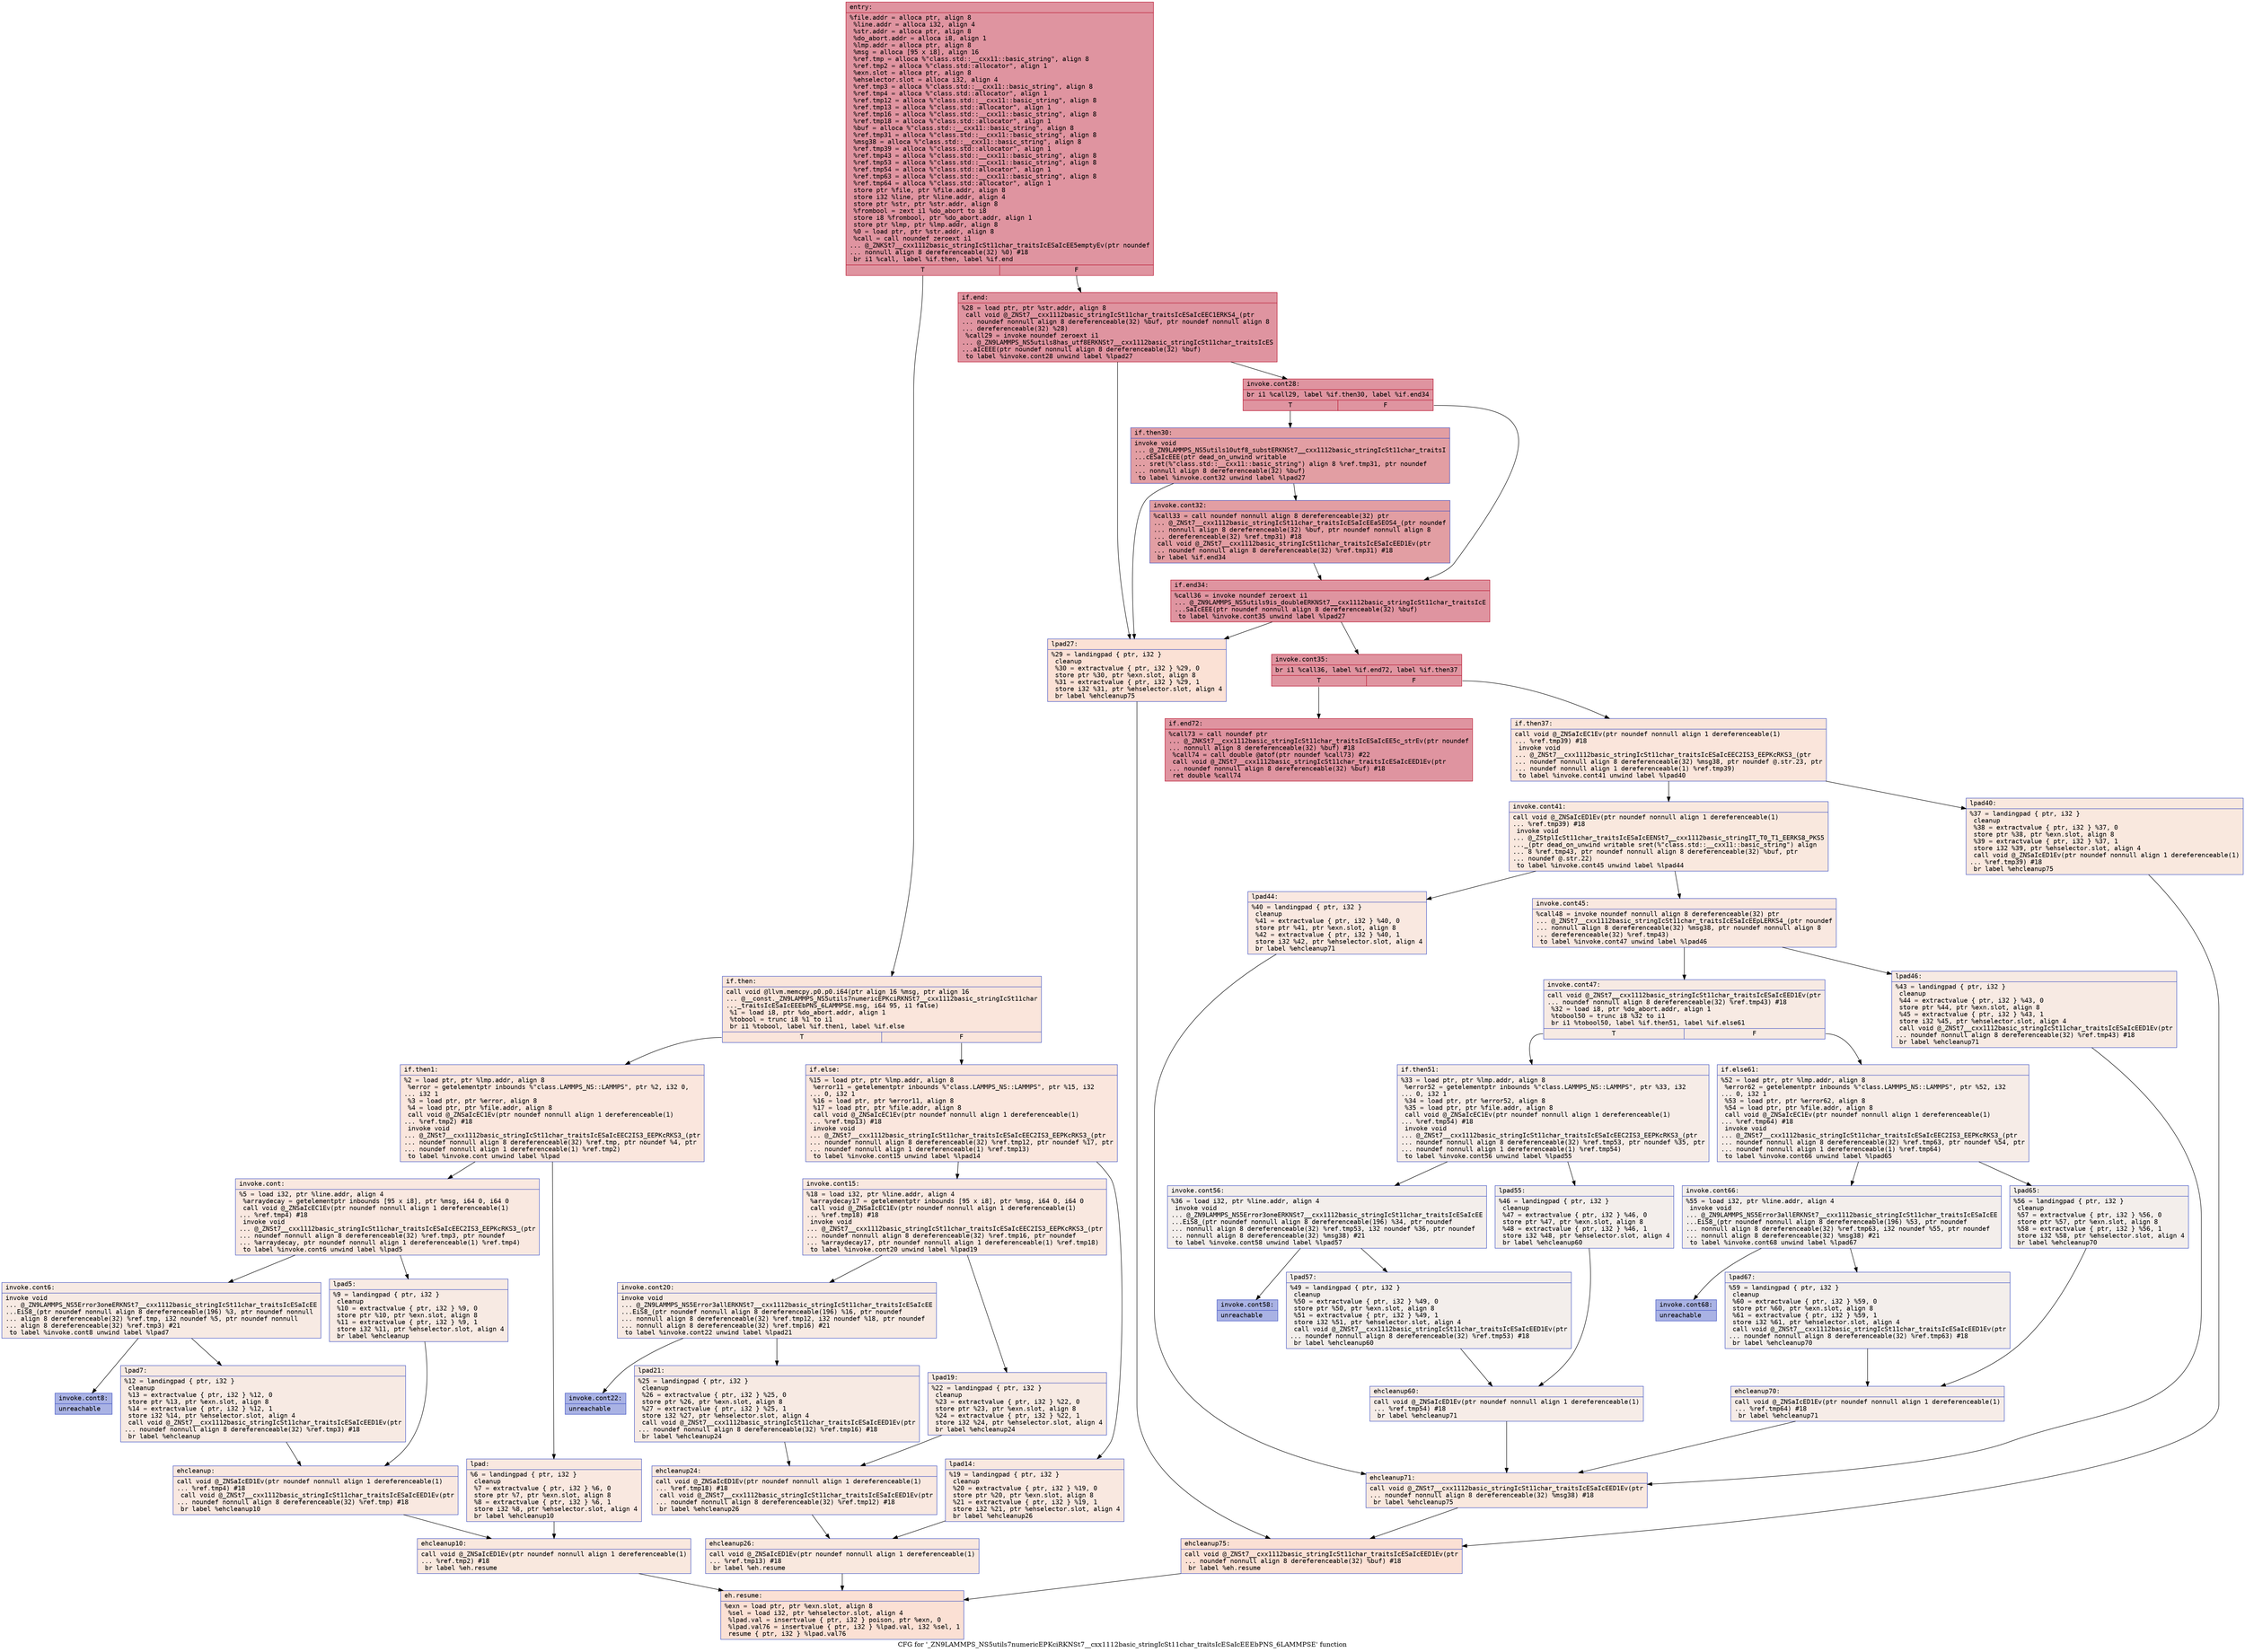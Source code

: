 digraph "CFG for '_ZN9LAMMPS_NS5utils7numericEPKciRKNSt7__cxx1112basic_stringIcSt11char_traitsIcESaIcEEEbPNS_6LAMMPSE' function" {
	label="CFG for '_ZN9LAMMPS_NS5utils7numericEPKciRKNSt7__cxx1112basic_stringIcSt11char_traitsIcESaIcEEEbPNS_6LAMMPSE' function";

	Node0x55841654e2d0 [shape=record,color="#b70d28ff", style=filled, fillcolor="#b70d2870" fontname="Courier",label="{entry:\l|  %file.addr = alloca ptr, align 8\l  %line.addr = alloca i32, align 4\l  %str.addr = alloca ptr, align 8\l  %do_abort.addr = alloca i8, align 1\l  %lmp.addr = alloca ptr, align 8\l  %msg = alloca [95 x i8], align 16\l  %ref.tmp = alloca %\"class.std::__cxx11::basic_string\", align 8\l  %ref.tmp2 = alloca %\"class.std::allocator\", align 1\l  %exn.slot = alloca ptr, align 8\l  %ehselector.slot = alloca i32, align 4\l  %ref.tmp3 = alloca %\"class.std::__cxx11::basic_string\", align 8\l  %ref.tmp4 = alloca %\"class.std::allocator\", align 1\l  %ref.tmp12 = alloca %\"class.std::__cxx11::basic_string\", align 8\l  %ref.tmp13 = alloca %\"class.std::allocator\", align 1\l  %ref.tmp16 = alloca %\"class.std::__cxx11::basic_string\", align 8\l  %ref.tmp18 = alloca %\"class.std::allocator\", align 1\l  %buf = alloca %\"class.std::__cxx11::basic_string\", align 8\l  %ref.tmp31 = alloca %\"class.std::__cxx11::basic_string\", align 8\l  %msg38 = alloca %\"class.std::__cxx11::basic_string\", align 8\l  %ref.tmp39 = alloca %\"class.std::allocator\", align 1\l  %ref.tmp43 = alloca %\"class.std::__cxx11::basic_string\", align 8\l  %ref.tmp53 = alloca %\"class.std::__cxx11::basic_string\", align 8\l  %ref.tmp54 = alloca %\"class.std::allocator\", align 1\l  %ref.tmp63 = alloca %\"class.std::__cxx11::basic_string\", align 8\l  %ref.tmp64 = alloca %\"class.std::allocator\", align 1\l  store ptr %file, ptr %file.addr, align 8\l  store i32 %line, ptr %line.addr, align 4\l  store ptr %str, ptr %str.addr, align 8\l  %frombool = zext i1 %do_abort to i8\l  store i8 %frombool, ptr %do_abort.addr, align 1\l  store ptr %lmp, ptr %lmp.addr, align 8\l  %0 = load ptr, ptr %str.addr, align 8\l  %call = call noundef zeroext i1\l... @_ZNKSt7__cxx1112basic_stringIcSt11char_traitsIcESaIcEE5emptyEv(ptr noundef\l... nonnull align 8 dereferenceable(32) %0) #18\l  br i1 %call, label %if.then, label %if.end\l|{<s0>T|<s1>F}}"];
	Node0x55841654e2d0:s0 -> Node0x55841654fe10[tooltip="entry -> if.then\nProbability 0.00%" ];
	Node0x55841654e2d0:s1 -> Node0x55841654ffb0[tooltip="entry -> if.end\nProbability 100.00%" ];
	Node0x55841654fe10 [shape=record,color="#3d50c3ff", style=filled, fillcolor="#f4c5ad70" fontname="Courier",label="{if.then:\l|  call void @llvm.memcpy.p0.p0.i64(ptr align 16 %msg, ptr align 16\l... @__const._ZN9LAMMPS_NS5utils7numericEPKciRKNSt7__cxx1112basic_stringIcSt11char\l..._traitsIcESaIcEEEbPNS_6LAMMPSE.msg, i64 95, i1 false)\l  %1 = load i8, ptr %do_abort.addr, align 1\l  %tobool = trunc i8 %1 to i1\l  br i1 %tobool, label %if.then1, label %if.else\l|{<s0>T|<s1>F}}"];
	Node0x55841654fe10:s0 -> Node0x558416550460[tooltip="if.then -> if.then1\nProbability 50.00%" ];
	Node0x55841654fe10:s1 -> Node0x5584165504b0[tooltip="if.then -> if.else\nProbability 50.00%" ];
	Node0x558416550460 [shape=record,color="#3d50c3ff", style=filled, fillcolor="#f3c7b170" fontname="Courier",label="{if.then1:\l|  %2 = load ptr, ptr %lmp.addr, align 8\l  %error = getelementptr inbounds %\"class.LAMMPS_NS::LAMMPS\", ptr %2, i32 0,\l... i32 1\l  %3 = load ptr, ptr %error, align 8\l  %4 = load ptr, ptr %file.addr, align 8\l  call void @_ZNSaIcEC1Ev(ptr noundef nonnull align 1 dereferenceable(1)\l... %ref.tmp2) #18\l  invoke void\l... @_ZNSt7__cxx1112basic_stringIcSt11char_traitsIcESaIcEEC2IS3_EEPKcRKS3_(ptr\l... noundef nonnull align 8 dereferenceable(32) %ref.tmp, ptr noundef %4, ptr\l... noundef nonnull align 1 dereferenceable(1) %ref.tmp2)\l          to label %invoke.cont unwind label %lpad\l}"];
	Node0x558416550460 -> Node0x558416550910[tooltip="if.then1 -> invoke.cont\nProbability 50.00%" ];
	Node0x558416550460 -> Node0x558416550960[tooltip="if.then1 -> lpad\nProbability 50.00%" ];
	Node0x558416550910 [shape=record,color="#3d50c3ff", style=filled, fillcolor="#f1ccb870" fontname="Courier",label="{invoke.cont:\l|  %5 = load i32, ptr %line.addr, align 4\l  %arraydecay = getelementptr inbounds [95 x i8], ptr %msg, i64 0, i64 0\l  call void @_ZNSaIcEC1Ev(ptr noundef nonnull align 1 dereferenceable(1)\l... %ref.tmp4) #18\l  invoke void\l... @_ZNSt7__cxx1112basic_stringIcSt11char_traitsIcESaIcEEC2IS3_EEPKcRKS3_(ptr\l... noundef nonnull align 8 dereferenceable(32) %ref.tmp3, ptr noundef\l... %arraydecay, ptr noundef nonnull align 1 dereferenceable(1) %ref.tmp4)\l          to label %invoke.cont6 unwind label %lpad5\l}"];
	Node0x558416550910 -> Node0x558416550e20[tooltip="invoke.cont -> invoke.cont6\nProbability 50.00%" ];
	Node0x558416550910 -> Node0x558416550ea0[tooltip="invoke.cont -> lpad5\nProbability 50.00%" ];
	Node0x558416550e20 [shape=record,color="#3d50c3ff", style=filled, fillcolor="#eed0c070" fontname="Courier",label="{invoke.cont6:\l|  invoke void\l... @_ZN9LAMMPS_NS5Error3oneERKNSt7__cxx1112basic_stringIcSt11char_traitsIcESaIcEE\l...EiS8_(ptr noundef nonnull align 8 dereferenceable(196) %3, ptr noundef nonnull\l... align 8 dereferenceable(32) %ref.tmp, i32 noundef %5, ptr noundef nonnull\l... align 8 dereferenceable(32) %ref.tmp3) #21\l          to label %invoke.cont8 unwind label %lpad7\l}"];
	Node0x558416550e20 -> Node0x558416550dd0[tooltip="invoke.cont6 -> invoke.cont8\nProbability 0.00%" ];
	Node0x558416550e20 -> Node0x558416551190[tooltip="invoke.cont6 -> lpad7\nProbability 100.00%" ];
	Node0x558416550dd0 [shape=record,color="#3d50c3ff", style=filled, fillcolor="#3d50c370" fontname="Courier",label="{invoke.cont8:\l|  unreachable\l}"];
	Node0x558416550960 [shape=record,color="#3d50c3ff", style=filled, fillcolor="#f1ccb870" fontname="Courier",label="{lpad:\l|  %6 = landingpad \{ ptr, i32 \}\l          cleanup\l  %7 = extractvalue \{ ptr, i32 \} %6, 0\l  store ptr %7, ptr %exn.slot, align 8\l  %8 = extractvalue \{ ptr, i32 \} %6, 1\l  store i32 %8, ptr %ehselector.slot, align 4\l  br label %ehcleanup10\l}"];
	Node0x558416550960 -> Node0x558416551750[tooltip="lpad -> ehcleanup10\nProbability 100.00%" ];
	Node0x558416550ea0 [shape=record,color="#3d50c3ff", style=filled, fillcolor="#eed0c070" fontname="Courier",label="{lpad5:\l|  %9 = landingpad \{ ptr, i32 \}\l          cleanup\l  %10 = extractvalue \{ ptr, i32 \} %9, 0\l  store ptr %10, ptr %exn.slot, align 8\l  %11 = extractvalue \{ ptr, i32 \} %9, 1\l  store i32 %11, ptr %ehselector.slot, align 4\l  br label %ehcleanup\l}"];
	Node0x558416550ea0 -> Node0x558416551aa0[tooltip="lpad5 -> ehcleanup\nProbability 100.00%" ];
	Node0x558416551190 [shape=record,color="#3d50c3ff", style=filled, fillcolor="#eed0c070" fontname="Courier",label="{lpad7:\l|  %12 = landingpad \{ ptr, i32 \}\l          cleanup\l  %13 = extractvalue \{ ptr, i32 \} %12, 0\l  store ptr %13, ptr %exn.slot, align 8\l  %14 = extractvalue \{ ptr, i32 \} %12, 1\l  store i32 %14, ptr %ehselector.slot, align 4\l  call void @_ZNSt7__cxx1112basic_stringIcSt11char_traitsIcESaIcEED1Ev(ptr\l... noundef nonnull align 8 dereferenceable(32) %ref.tmp3) #18\l  br label %ehcleanup\l}"];
	Node0x558416551190 -> Node0x558416551aa0[tooltip="lpad7 -> ehcleanup\nProbability 100.00%" ];
	Node0x558416551aa0 [shape=record,color="#3d50c3ff", style=filled, fillcolor="#f1ccb870" fontname="Courier",label="{ehcleanup:\l|  call void @_ZNSaIcED1Ev(ptr noundef nonnull align 1 dereferenceable(1)\l... %ref.tmp4) #18\l  call void @_ZNSt7__cxx1112basic_stringIcSt11char_traitsIcESaIcEED1Ev(ptr\l... noundef nonnull align 8 dereferenceable(32) %ref.tmp) #18\l  br label %ehcleanup10\l}"];
	Node0x558416551aa0 -> Node0x558416551750[tooltip="ehcleanup -> ehcleanup10\nProbability 100.00%" ];
	Node0x558416551750 [shape=record,color="#3d50c3ff", style=filled, fillcolor="#f2cab570" fontname="Courier",label="{ehcleanup10:\l|  call void @_ZNSaIcED1Ev(ptr noundef nonnull align 1 dereferenceable(1)\l... %ref.tmp2) #18\l  br label %eh.resume\l}"];
	Node0x558416551750 -> Node0x558416552350[tooltip="ehcleanup10 -> eh.resume\nProbability 100.00%" ];
	Node0x5584165504b0 [shape=record,color="#3d50c3ff", style=filled, fillcolor="#f3c7b170" fontname="Courier",label="{if.else:\l|  %15 = load ptr, ptr %lmp.addr, align 8\l  %error11 = getelementptr inbounds %\"class.LAMMPS_NS::LAMMPS\", ptr %15, i32\l... 0, i32 1\l  %16 = load ptr, ptr %error11, align 8\l  %17 = load ptr, ptr %file.addr, align 8\l  call void @_ZNSaIcEC1Ev(ptr noundef nonnull align 1 dereferenceable(1)\l... %ref.tmp13) #18\l  invoke void\l... @_ZNSt7__cxx1112basic_stringIcSt11char_traitsIcESaIcEEC2IS3_EEPKcRKS3_(ptr\l... noundef nonnull align 8 dereferenceable(32) %ref.tmp12, ptr noundef %17, ptr\l... noundef nonnull align 1 dereferenceable(1) %ref.tmp13)\l          to label %invoke.cont15 unwind label %lpad14\l}"];
	Node0x5584165504b0 -> Node0x558416552b00[tooltip="if.else -> invoke.cont15\nProbability 50.00%" ];
	Node0x5584165504b0 -> Node0x558416552b50[tooltip="if.else -> lpad14\nProbability 50.00%" ];
	Node0x558416552b00 [shape=record,color="#3d50c3ff", style=filled, fillcolor="#f1ccb870" fontname="Courier",label="{invoke.cont15:\l|  %18 = load i32, ptr %line.addr, align 4\l  %arraydecay17 = getelementptr inbounds [95 x i8], ptr %msg, i64 0, i64 0\l  call void @_ZNSaIcEC1Ev(ptr noundef nonnull align 1 dereferenceable(1)\l... %ref.tmp18) #18\l  invoke void\l... @_ZNSt7__cxx1112basic_stringIcSt11char_traitsIcESaIcEEC2IS3_EEPKcRKS3_(ptr\l... noundef nonnull align 8 dereferenceable(32) %ref.tmp16, ptr noundef\l... %arraydecay17, ptr noundef nonnull align 1 dereferenceable(1) %ref.tmp18)\l          to label %invoke.cont20 unwind label %lpad19\l}"];
	Node0x558416552b00 -> Node0x558416552fb0[tooltip="invoke.cont15 -> invoke.cont20\nProbability 50.00%" ];
	Node0x558416552b00 -> Node0x558416553030[tooltip="invoke.cont15 -> lpad19\nProbability 50.00%" ];
	Node0x558416552fb0 [shape=record,color="#3d50c3ff", style=filled, fillcolor="#eed0c070" fontname="Courier",label="{invoke.cont20:\l|  invoke void\l... @_ZN9LAMMPS_NS5Error3allERKNSt7__cxx1112basic_stringIcSt11char_traitsIcESaIcEE\l...EiS8_(ptr noundef nonnull align 8 dereferenceable(196) %16, ptr noundef\l... nonnull align 8 dereferenceable(32) %ref.tmp12, i32 noundef %18, ptr noundef\l... nonnull align 8 dereferenceable(32) %ref.tmp16) #21\l          to label %invoke.cont22 unwind label %lpad21\l}"];
	Node0x558416552fb0 -> Node0x558416552f60[tooltip="invoke.cont20 -> invoke.cont22\nProbability 0.00%" ];
	Node0x558416552fb0 -> Node0x5584165532c0[tooltip="invoke.cont20 -> lpad21\nProbability 100.00%" ];
	Node0x558416552f60 [shape=record,color="#3d50c3ff", style=filled, fillcolor="#3d50c370" fontname="Courier",label="{invoke.cont22:\l|  unreachable\l}"];
	Node0x558416552b50 [shape=record,color="#3d50c3ff", style=filled, fillcolor="#f1ccb870" fontname="Courier",label="{lpad14:\l|  %19 = landingpad \{ ptr, i32 \}\l          cleanup\l  %20 = extractvalue \{ ptr, i32 \} %19, 0\l  store ptr %20, ptr %exn.slot, align 8\l  %21 = extractvalue \{ ptr, i32 \} %19, 1\l  store i32 %21, ptr %ehselector.slot, align 4\l  br label %ehcleanup26\l}"];
	Node0x558416552b50 -> Node0x558416553880[tooltip="lpad14 -> ehcleanup26\nProbability 100.00%" ];
	Node0x558416553030 [shape=record,color="#3d50c3ff", style=filled, fillcolor="#eed0c070" fontname="Courier",label="{lpad19:\l|  %22 = landingpad \{ ptr, i32 \}\l          cleanup\l  %23 = extractvalue \{ ptr, i32 \} %22, 0\l  store ptr %23, ptr %exn.slot, align 8\l  %24 = extractvalue \{ ptr, i32 \} %22, 1\l  store i32 %24, ptr %ehselector.slot, align 4\l  br label %ehcleanup24\l}"];
	Node0x558416553030 -> Node0x558416553bd0[tooltip="lpad19 -> ehcleanup24\nProbability 100.00%" ];
	Node0x5584165532c0 [shape=record,color="#3d50c3ff", style=filled, fillcolor="#eed0c070" fontname="Courier",label="{lpad21:\l|  %25 = landingpad \{ ptr, i32 \}\l          cleanup\l  %26 = extractvalue \{ ptr, i32 \} %25, 0\l  store ptr %26, ptr %exn.slot, align 8\l  %27 = extractvalue \{ ptr, i32 \} %25, 1\l  store i32 %27, ptr %ehselector.slot, align 4\l  call void @_ZNSt7__cxx1112basic_stringIcSt11char_traitsIcESaIcEED1Ev(ptr\l... noundef nonnull align 8 dereferenceable(32) %ref.tmp16) #18\l  br label %ehcleanup24\l}"];
	Node0x5584165532c0 -> Node0x558416553bd0[tooltip="lpad21 -> ehcleanup24\nProbability 100.00%" ];
	Node0x558416553bd0 [shape=record,color="#3d50c3ff", style=filled, fillcolor="#f1ccb870" fontname="Courier",label="{ehcleanup24:\l|  call void @_ZNSaIcED1Ev(ptr noundef nonnull align 1 dereferenceable(1)\l... %ref.tmp18) #18\l  call void @_ZNSt7__cxx1112basic_stringIcSt11char_traitsIcESaIcEED1Ev(ptr\l... noundef nonnull align 8 dereferenceable(32) %ref.tmp12) #18\l  br label %ehcleanup26\l}"];
	Node0x558416553bd0 -> Node0x558416553880[tooltip="ehcleanup24 -> ehcleanup26\nProbability 100.00%" ];
	Node0x558416553880 [shape=record,color="#3d50c3ff", style=filled, fillcolor="#f2cab570" fontname="Courier",label="{ehcleanup26:\l|  call void @_ZNSaIcED1Ev(ptr noundef nonnull align 1 dereferenceable(1)\l... %ref.tmp13) #18\l  br label %eh.resume\l}"];
	Node0x558416553880 -> Node0x558416552350[tooltip="ehcleanup26 -> eh.resume\nProbability 100.00%" ];
	Node0x55841654ffb0 [shape=record,color="#b70d28ff", style=filled, fillcolor="#b70d2870" fontname="Courier",label="{if.end:\l|  %28 = load ptr, ptr %str.addr, align 8\l  call void @_ZNSt7__cxx1112basic_stringIcSt11char_traitsIcESaIcEEC1ERKS4_(ptr\l... noundef nonnull align 8 dereferenceable(32) %buf, ptr noundef nonnull align 8\l... dereferenceable(32) %28)\l  %call29 = invoke noundef zeroext i1\l... @_ZN9LAMMPS_NS5utils8has_utf8ERKNSt7__cxx1112basic_stringIcSt11char_traitsIcES\l...aIcEEE(ptr noundef nonnull align 8 dereferenceable(32) %buf)\l          to label %invoke.cont28 unwind label %lpad27\l}"];
	Node0x55841654ffb0 -> Node0x558416554570[tooltip="if.end -> invoke.cont28\nProbability 100.00%" ];
	Node0x55841654ffb0 -> Node0x5584165546f0[tooltip="if.end -> lpad27\nProbability 0.00%" ];
	Node0x558416554570 [shape=record,color="#b70d28ff", style=filled, fillcolor="#b70d2870" fontname="Courier",label="{invoke.cont28:\l|  br i1 %call29, label %if.then30, label %if.end34\l|{<s0>T|<s1>F}}"];
	Node0x558416554570:s0 -> Node0x558416554790[tooltip="invoke.cont28 -> if.then30\nProbability 50.00%" ];
	Node0x558416554570:s1 -> Node0x558416554810[tooltip="invoke.cont28 -> if.end34\nProbability 50.00%" ];
	Node0x558416554790 [shape=record,color="#3d50c3ff", style=filled, fillcolor="#be242e70" fontname="Courier",label="{if.then30:\l|  invoke void\l... @_ZN9LAMMPS_NS5utils10utf8_substERKNSt7__cxx1112basic_stringIcSt11char_traitsI\l...cESaIcEEE(ptr dead_on_unwind writable\l... sret(%\"class.std::__cxx11::basic_string\") align 8 %ref.tmp31, ptr noundef\l... nonnull align 8 dereferenceable(32) %buf)\l          to label %invoke.cont32 unwind label %lpad27\l}"];
	Node0x558416554790 -> Node0x558416554940[tooltip="if.then30 -> invoke.cont32\nProbability 100.00%" ];
	Node0x558416554790 -> Node0x5584165546f0[tooltip="if.then30 -> lpad27\nProbability 0.00%" ];
	Node0x558416554940 [shape=record,color="#3d50c3ff", style=filled, fillcolor="#be242e70" fontname="Courier",label="{invoke.cont32:\l|  %call33 = call noundef nonnull align 8 dereferenceable(32) ptr\l... @_ZNSt7__cxx1112basic_stringIcSt11char_traitsIcESaIcEEaSEOS4_(ptr noundef\l... nonnull align 8 dereferenceable(32) %buf, ptr noundef nonnull align 8\l... dereferenceable(32) %ref.tmp31) #18\l  call void @_ZNSt7__cxx1112basic_stringIcSt11char_traitsIcESaIcEED1Ev(ptr\l... noundef nonnull align 8 dereferenceable(32) %ref.tmp31) #18\l  br label %if.end34\l}"];
	Node0x558416554940 -> Node0x558416554810[tooltip="invoke.cont32 -> if.end34\nProbability 100.00%" ];
	Node0x5584165546f0 [shape=record,color="#3d50c3ff", style=filled, fillcolor="#f7bca170" fontname="Courier",label="{lpad27:\l|  %29 = landingpad \{ ptr, i32 \}\l          cleanup\l  %30 = extractvalue \{ ptr, i32 \} %29, 0\l  store ptr %30, ptr %exn.slot, align 8\l  %31 = extractvalue \{ ptr, i32 \} %29, 1\l  store i32 %31, ptr %ehselector.slot, align 4\l  br label %ehcleanup75\l}"];
	Node0x5584165546f0 -> Node0x558416554bb0[tooltip="lpad27 -> ehcleanup75\nProbability 100.00%" ];
	Node0x558416554810 [shape=record,color="#b70d28ff", style=filled, fillcolor="#b70d2870" fontname="Courier",label="{if.end34:\l|  %call36 = invoke noundef zeroext i1\l... @_ZN9LAMMPS_NS5utils9is_doubleERKNSt7__cxx1112basic_stringIcSt11char_traitsIcE\l...SaIcEEE(ptr noundef nonnull align 8 dereferenceable(32) %buf)\l          to label %invoke.cont35 unwind label %lpad27\l}"];
	Node0x558416554810 -> Node0x5584165551b0[tooltip="if.end34 -> invoke.cont35\nProbability 100.00%" ];
	Node0x558416554810 -> Node0x5584165546f0[tooltip="if.end34 -> lpad27\nProbability 0.00%" ];
	Node0x5584165551b0 [shape=record,color="#b70d28ff", style=filled, fillcolor="#b70d2870" fontname="Courier",label="{invoke.cont35:\l|  br i1 %call36, label %if.end72, label %if.then37\l|{<s0>T|<s1>F}}"];
	Node0x5584165551b0:s0 -> Node0x558416555380[tooltip="invoke.cont35 -> if.end72\nProbability 100.00%" ];
	Node0x5584165551b0:s1 -> Node0x558416555400[tooltip="invoke.cont35 -> if.then37\nProbability 0.00%" ];
	Node0x558416555400 [shape=record,color="#3d50c3ff", style=filled, fillcolor="#f4c5ad70" fontname="Courier",label="{if.then37:\l|  call void @_ZNSaIcEC1Ev(ptr noundef nonnull align 1 dereferenceable(1)\l... %ref.tmp39) #18\l  invoke void\l... @_ZNSt7__cxx1112basic_stringIcSt11char_traitsIcESaIcEEC2IS3_EEPKcRKS3_(ptr\l... noundef nonnull align 8 dereferenceable(32) %msg38, ptr noundef @.str.23, ptr\l... noundef nonnull align 1 dereferenceable(1) %ref.tmp39)\l          to label %invoke.cont41 unwind label %lpad40\l}"];
	Node0x558416555400 -> Node0x5584165556b0[tooltip="if.then37 -> invoke.cont41\nProbability 50.00%" ];
	Node0x558416555400 -> Node0x558416555730[tooltip="if.then37 -> lpad40\nProbability 50.00%" ];
	Node0x5584165556b0 [shape=record,color="#3d50c3ff", style=filled, fillcolor="#f2cab570" fontname="Courier",label="{invoke.cont41:\l|  call void @_ZNSaIcED1Ev(ptr noundef nonnull align 1 dereferenceable(1)\l... %ref.tmp39) #18\l  invoke void\l... @_ZStplIcSt11char_traitsIcESaIcEENSt7__cxx1112basic_stringIT_T0_T1_EERKS8_PKS5\l..._(ptr dead_on_unwind writable sret(%\"class.std::__cxx11::basic_string\") align\l... 8 %ref.tmp43, ptr noundef nonnull align 8 dereferenceable(32) %buf, ptr\l... noundef @.str.22)\l          to label %invoke.cont45 unwind label %lpad44\l}"];
	Node0x5584165556b0 -> Node0x558416555a60[tooltip="invoke.cont41 -> invoke.cont45\nProbability 50.00%" ];
	Node0x5584165556b0 -> Node0x558416555b10[tooltip="invoke.cont41 -> lpad44\nProbability 50.00%" ];
	Node0x558416555a60 [shape=record,color="#3d50c3ff", style=filled, fillcolor="#f1ccb870" fontname="Courier",label="{invoke.cont45:\l|  %call48 = invoke noundef nonnull align 8 dereferenceable(32) ptr\l... @_ZNSt7__cxx1112basic_stringIcSt11char_traitsIcESaIcEEpLERKS4_(ptr noundef\l... nonnull align 8 dereferenceable(32) %msg38, ptr noundef nonnull align 8\l... dereferenceable(32) %ref.tmp43)\l          to label %invoke.cont47 unwind label %lpad46\l}"];
	Node0x558416555a60 -> Node0x558416555e50[tooltip="invoke.cont45 -> invoke.cont47\nProbability 50.00%" ];
	Node0x558416555a60 -> Node0x558416555ea0[tooltip="invoke.cont45 -> lpad46\nProbability 50.00%" ];
	Node0x558416555e50 [shape=record,color="#3d50c3ff", style=filled, fillcolor="#eed0c070" fontname="Courier",label="{invoke.cont47:\l|  call void @_ZNSt7__cxx1112basic_stringIcSt11char_traitsIcESaIcEED1Ev(ptr\l... noundef nonnull align 8 dereferenceable(32) %ref.tmp43) #18\l  %32 = load i8, ptr %do_abort.addr, align 1\l  %tobool50 = trunc i8 %32 to i1\l  br i1 %tobool50, label %if.then51, label %if.else61\l|{<s0>T|<s1>F}}"];
	Node0x558416555e50:s0 -> Node0x558416555e00[tooltip="invoke.cont47 -> if.then51\nProbability 50.00%" ];
	Node0x558416555e50:s1 -> Node0x5584165562c0[tooltip="invoke.cont47 -> if.else61\nProbability 50.00%" ];
	Node0x558416555e00 [shape=record,color="#3d50c3ff", style=filled, fillcolor="#ead5c970" fontname="Courier",label="{if.then51:\l|  %33 = load ptr, ptr %lmp.addr, align 8\l  %error52 = getelementptr inbounds %\"class.LAMMPS_NS::LAMMPS\", ptr %33, i32\l... 0, i32 1\l  %34 = load ptr, ptr %error52, align 8\l  %35 = load ptr, ptr %file.addr, align 8\l  call void @_ZNSaIcEC1Ev(ptr noundef nonnull align 1 dereferenceable(1)\l... %ref.tmp54) #18\l  invoke void\l... @_ZNSt7__cxx1112basic_stringIcSt11char_traitsIcESaIcEEC2IS3_EEPKcRKS3_(ptr\l... noundef nonnull align 8 dereferenceable(32) %ref.tmp53, ptr noundef %35, ptr\l... noundef nonnull align 1 dereferenceable(1) %ref.tmp54)\l          to label %invoke.cont56 unwind label %lpad55\l}"];
	Node0x558416555e00 -> Node0x5584165567b0[tooltip="if.then51 -> invoke.cont56\nProbability 50.00%" ];
	Node0x558416555e00 -> Node0x558416556830[tooltip="if.then51 -> lpad55\nProbability 50.00%" ];
	Node0x5584165567b0 [shape=record,color="#3d50c3ff", style=filled, fillcolor="#e5d8d170" fontname="Courier",label="{invoke.cont56:\l|  %36 = load i32, ptr %line.addr, align 4\l  invoke void\l... @_ZN9LAMMPS_NS5Error3oneERKNSt7__cxx1112basic_stringIcSt11char_traitsIcESaIcEE\l...EiS8_(ptr noundef nonnull align 8 dereferenceable(196) %34, ptr noundef\l... nonnull align 8 dereferenceable(32) %ref.tmp53, i32 noundef %36, ptr noundef\l... nonnull align 8 dereferenceable(32) %msg38) #21\l          to label %invoke.cont58 unwind label %lpad57\l}"];
	Node0x5584165567b0 -> Node0x558416556760[tooltip="invoke.cont56 -> invoke.cont58\nProbability 0.00%" ];
	Node0x5584165567b0 -> Node0x558416556ba0[tooltip="invoke.cont56 -> lpad57\nProbability 100.00%" ];
	Node0x558416556760 [shape=record,color="#3d50c3ff", style=filled, fillcolor="#3d50c370" fontname="Courier",label="{invoke.cont58:\l|  unreachable\l}"];
	Node0x558416555730 [shape=record,color="#3d50c3ff", style=filled, fillcolor="#f2cab570" fontname="Courier",label="{lpad40:\l|  %37 = landingpad \{ ptr, i32 \}\l          cleanup\l  %38 = extractvalue \{ ptr, i32 \} %37, 0\l  store ptr %38, ptr %exn.slot, align 8\l  %39 = extractvalue \{ ptr, i32 \} %37, 1\l  store i32 %39, ptr %ehselector.slot, align 4\l  call void @_ZNSaIcED1Ev(ptr noundef nonnull align 1 dereferenceable(1)\l... %ref.tmp39) #18\l  br label %ehcleanup75\l}"];
	Node0x558416555730 -> Node0x558416554bb0[tooltip="lpad40 -> ehcleanup75\nProbability 100.00%" ];
	Node0x558416555b10 [shape=record,color="#3d50c3ff", style=filled, fillcolor="#f1ccb870" fontname="Courier",label="{lpad44:\l|  %40 = landingpad \{ ptr, i32 \}\l          cleanup\l  %41 = extractvalue \{ ptr, i32 \} %40, 0\l  store ptr %41, ptr %exn.slot, align 8\l  %42 = extractvalue \{ ptr, i32 \} %40, 1\l  store i32 %42, ptr %ehselector.slot, align 4\l  br label %ehcleanup71\l}"];
	Node0x558416555b10 -> Node0x558416557540[tooltip="lpad44 -> ehcleanup71\nProbability 100.00%" ];
	Node0x558416555ea0 [shape=record,color="#3d50c3ff", style=filled, fillcolor="#eed0c070" fontname="Courier",label="{lpad46:\l|  %43 = landingpad \{ ptr, i32 \}\l          cleanup\l  %44 = extractvalue \{ ptr, i32 \} %43, 0\l  store ptr %44, ptr %exn.slot, align 8\l  %45 = extractvalue \{ ptr, i32 \} %43, 1\l  store i32 %45, ptr %ehselector.slot, align 4\l  call void @_ZNSt7__cxx1112basic_stringIcSt11char_traitsIcESaIcEED1Ev(ptr\l... noundef nonnull align 8 dereferenceable(32) %ref.tmp43) #18\l  br label %ehcleanup71\l}"];
	Node0x558416555ea0 -> Node0x558416557540[tooltip="lpad46 -> ehcleanup71\nProbability 100.00%" ];
	Node0x558416556830 [shape=record,color="#3d50c3ff", style=filled, fillcolor="#e5d8d170" fontname="Courier",label="{lpad55:\l|  %46 = landingpad \{ ptr, i32 \}\l          cleanup\l  %47 = extractvalue \{ ptr, i32 \} %46, 0\l  store ptr %47, ptr %exn.slot, align 8\l  %48 = extractvalue \{ ptr, i32 \} %46, 1\l  store i32 %48, ptr %ehselector.slot, align 4\l  br label %ehcleanup60\l}"];
	Node0x558416556830 -> Node0x5584165578b0[tooltip="lpad55 -> ehcleanup60\nProbability 100.00%" ];
	Node0x558416556ba0 [shape=record,color="#3d50c3ff", style=filled, fillcolor="#e5d8d170" fontname="Courier",label="{lpad57:\l|  %49 = landingpad \{ ptr, i32 \}\l          cleanup\l  %50 = extractvalue \{ ptr, i32 \} %49, 0\l  store ptr %50, ptr %exn.slot, align 8\l  %51 = extractvalue \{ ptr, i32 \} %49, 1\l  store i32 %51, ptr %ehselector.slot, align 4\l  call void @_ZNSt7__cxx1112basic_stringIcSt11char_traitsIcESaIcEED1Ev(ptr\l... noundef nonnull align 8 dereferenceable(32) %ref.tmp53) #18\l  br label %ehcleanup60\l}"];
	Node0x558416556ba0 -> Node0x5584165578b0[tooltip="lpad57 -> ehcleanup60\nProbability 100.00%" ];
	Node0x5584165578b0 [shape=record,color="#3d50c3ff", style=filled, fillcolor="#ead5c970" fontname="Courier",label="{ehcleanup60:\l|  call void @_ZNSaIcED1Ev(ptr noundef nonnull align 1 dereferenceable(1)\l... %ref.tmp54) #18\l  br label %ehcleanup71\l}"];
	Node0x5584165578b0 -> Node0x558416557540[tooltip="ehcleanup60 -> ehcleanup71\nProbability 100.00%" ];
	Node0x5584165562c0 [shape=record,color="#3d50c3ff", style=filled, fillcolor="#ead5c970" fontname="Courier",label="{if.else61:\l|  %52 = load ptr, ptr %lmp.addr, align 8\l  %error62 = getelementptr inbounds %\"class.LAMMPS_NS::LAMMPS\", ptr %52, i32\l... 0, i32 1\l  %53 = load ptr, ptr %error62, align 8\l  %54 = load ptr, ptr %file.addr, align 8\l  call void @_ZNSaIcEC1Ev(ptr noundef nonnull align 1 dereferenceable(1)\l... %ref.tmp64) #18\l  invoke void\l... @_ZNSt7__cxx1112basic_stringIcSt11char_traitsIcESaIcEEC2IS3_EEPKcRKS3_(ptr\l... noundef nonnull align 8 dereferenceable(32) %ref.tmp63, ptr noundef %54, ptr\l... noundef nonnull align 1 dereferenceable(1) %ref.tmp64)\l          to label %invoke.cont66 unwind label %lpad65\l}"];
	Node0x5584165562c0 -> Node0x558416558f10[tooltip="if.else61 -> invoke.cont66\nProbability 50.00%" ];
	Node0x5584165562c0 -> Node0x558416558f60[tooltip="if.else61 -> lpad65\nProbability 50.00%" ];
	Node0x558416558f10 [shape=record,color="#3d50c3ff", style=filled, fillcolor="#e5d8d170" fontname="Courier",label="{invoke.cont66:\l|  %55 = load i32, ptr %line.addr, align 4\l  invoke void\l... @_ZN9LAMMPS_NS5Error3allERKNSt7__cxx1112basic_stringIcSt11char_traitsIcESaIcEE\l...EiS8_(ptr noundef nonnull align 8 dereferenceable(196) %53, ptr noundef\l... nonnull align 8 dereferenceable(32) %ref.tmp63, i32 noundef %55, ptr noundef\l... nonnull align 8 dereferenceable(32) %msg38) #21\l          to label %invoke.cont68 unwind label %lpad67\l}"];
	Node0x558416558f10 -> Node0x558416558ec0[tooltip="invoke.cont66 -> invoke.cont68\nProbability 0.00%" ];
	Node0x558416558f10 -> Node0x558416559210[tooltip="invoke.cont66 -> lpad67\nProbability 100.00%" ];
	Node0x558416558ec0 [shape=record,color="#3d50c3ff", style=filled, fillcolor="#3d50c370" fontname="Courier",label="{invoke.cont68:\l|  unreachable\l}"];
	Node0x558416558f60 [shape=record,color="#3d50c3ff", style=filled, fillcolor="#e5d8d170" fontname="Courier",label="{lpad65:\l|  %56 = landingpad \{ ptr, i32 \}\l          cleanup\l  %57 = extractvalue \{ ptr, i32 \} %56, 0\l  store ptr %57, ptr %exn.slot, align 8\l  %58 = extractvalue \{ ptr, i32 \} %56, 1\l  store i32 %58, ptr %ehselector.slot, align 4\l  br label %ehcleanup70\l}"];
	Node0x558416558f60 -> Node0x5584165597d0[tooltip="lpad65 -> ehcleanup70\nProbability 100.00%" ];
	Node0x558416559210 [shape=record,color="#3d50c3ff", style=filled, fillcolor="#e5d8d170" fontname="Courier",label="{lpad67:\l|  %59 = landingpad \{ ptr, i32 \}\l          cleanup\l  %60 = extractvalue \{ ptr, i32 \} %59, 0\l  store ptr %60, ptr %exn.slot, align 8\l  %61 = extractvalue \{ ptr, i32 \} %59, 1\l  store i32 %61, ptr %ehselector.slot, align 4\l  call void @_ZNSt7__cxx1112basic_stringIcSt11char_traitsIcESaIcEED1Ev(ptr\l... noundef nonnull align 8 dereferenceable(32) %ref.tmp63) #18\l  br label %ehcleanup70\l}"];
	Node0x558416559210 -> Node0x5584165597d0[tooltip="lpad67 -> ehcleanup70\nProbability 100.00%" ];
	Node0x5584165597d0 [shape=record,color="#3d50c3ff", style=filled, fillcolor="#ead5c970" fontname="Courier",label="{ehcleanup70:\l|  call void @_ZNSaIcED1Ev(ptr noundef nonnull align 1 dereferenceable(1)\l... %ref.tmp64) #18\l  br label %ehcleanup71\l}"];
	Node0x5584165597d0 -> Node0x558416557540[tooltip="ehcleanup70 -> ehcleanup71\nProbability 100.00%" ];
	Node0x558416557540 [shape=record,color="#3d50c3ff", style=filled, fillcolor="#f2cab570" fontname="Courier",label="{ehcleanup71:\l|  call void @_ZNSt7__cxx1112basic_stringIcSt11char_traitsIcESaIcEED1Ev(ptr\l... noundef nonnull align 8 dereferenceable(32) %msg38) #18\l  br label %ehcleanup75\l}"];
	Node0x558416557540 -> Node0x558416554bb0[tooltip="ehcleanup71 -> ehcleanup75\nProbability 100.00%" ];
	Node0x558416555380 [shape=record,color="#b70d28ff", style=filled, fillcolor="#b70d2870" fontname="Courier",label="{if.end72:\l|  %call73 = call noundef ptr\l... @_ZNKSt7__cxx1112basic_stringIcSt11char_traitsIcESaIcEE5c_strEv(ptr noundef\l... nonnull align 8 dereferenceable(32) %buf) #18\l  %call74 = call double @atof(ptr noundef %call73) #22\l  call void @_ZNSt7__cxx1112basic_stringIcSt11char_traitsIcESaIcEED1Ev(ptr\l... noundef nonnull align 8 dereferenceable(32) %buf) #18\l  ret double %call74\l}"];
	Node0x558416554bb0 [shape=record,color="#3d50c3ff", style=filled, fillcolor="#f7b99e70" fontname="Courier",label="{ehcleanup75:\l|  call void @_ZNSt7__cxx1112basic_stringIcSt11char_traitsIcESaIcEED1Ev(ptr\l... noundef nonnull align 8 dereferenceable(32) %buf) #18\l  br label %eh.resume\l}"];
	Node0x558416554bb0 -> Node0x558416552350[tooltip="ehcleanup75 -> eh.resume\nProbability 100.00%" ];
	Node0x558416552350 [shape=record,color="#3d50c3ff", style=filled, fillcolor="#f7b99e70" fontname="Courier",label="{eh.resume:\l|  %exn = load ptr, ptr %exn.slot, align 8\l  %sel = load i32, ptr %ehselector.slot, align 4\l  %lpad.val = insertvalue \{ ptr, i32 \} poison, ptr %exn, 0\l  %lpad.val76 = insertvalue \{ ptr, i32 \} %lpad.val, i32 %sel, 1\l  resume \{ ptr, i32 \} %lpad.val76\l}"];
}
